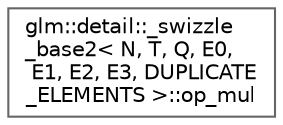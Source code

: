 digraph "Graphical Class Hierarchy"
{
 // LATEX_PDF_SIZE
  bgcolor="transparent";
  edge [fontname=Helvetica,fontsize=10,labelfontname=Helvetica,labelfontsize=10];
  node [fontname=Helvetica,fontsize=10,shape=box,height=0.2,width=0.4];
  rankdir="LR";
  Node0 [id="Node000000",label="glm::detail::_swizzle\l_base2\< N, T, Q, E0,\l E1, E2, E3, DUPLICATE\l_ELEMENTS \>::op_mul",height=0.2,width=0.4,color="grey40", fillcolor="white", style="filled",URL="$structglm_1_1detail_1_1__swizzle__base2_1_1op__mul.html",tooltip=" "];
}
